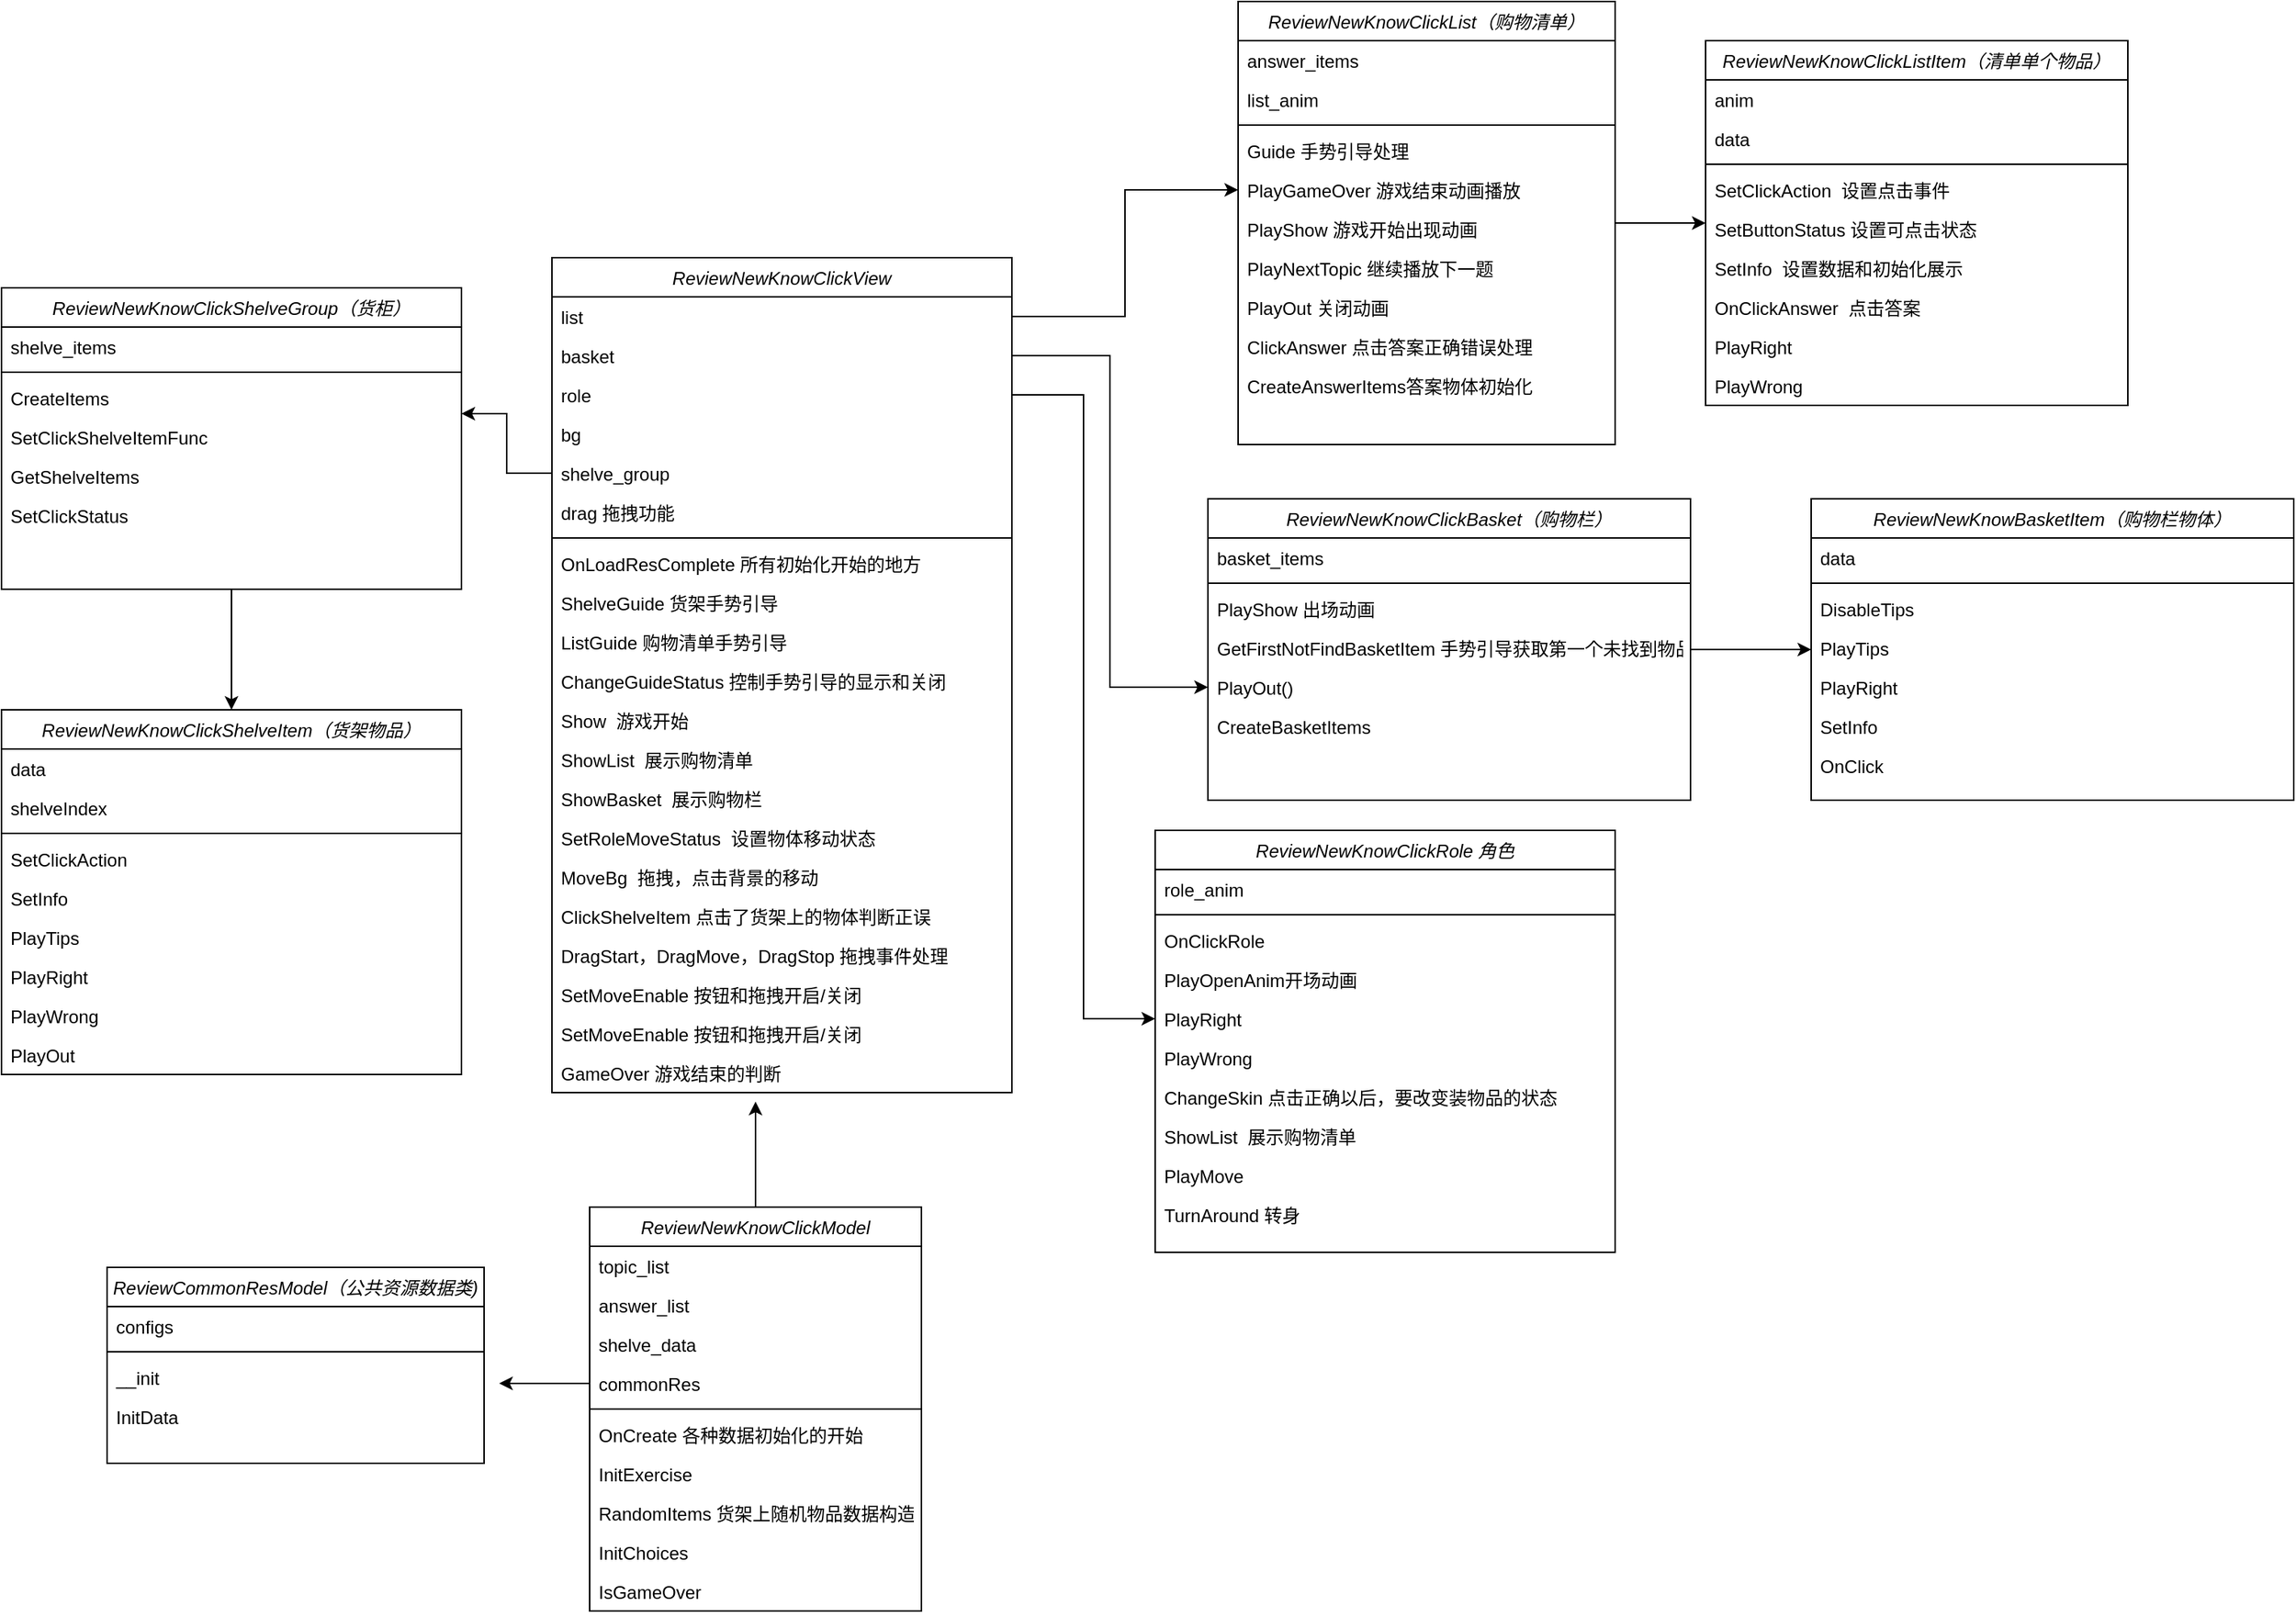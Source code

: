 <mxfile version="18.0.3" type="github">
  <diagram id="C5RBs43oDa-KdzZeNtuy" name="Page-1">
    <mxGraphModel dx="2410" dy="2160" grid="1" gridSize="10" guides="1" tooltips="1" connect="1" arrows="1" fold="1" page="1" pageScale="1" pageWidth="827" pageHeight="1169" math="0" shadow="0">
      <root>
        <mxCell id="WIyWlLk6GJQsqaUBKTNV-0" />
        <mxCell id="WIyWlLk6GJQsqaUBKTNV-1" parent="WIyWlLk6GJQsqaUBKTNV-0" />
        <mxCell id="zkfFHV4jXpPFQw0GAbJ--0" value="ReviewNewKnowClickView" style="swimlane;fontStyle=2;align=center;verticalAlign=top;childLayout=stackLayout;horizontal=1;startSize=26;horizontalStack=0;resizeParent=1;resizeLast=0;collapsible=1;marginBottom=0;rounded=0;shadow=0;strokeWidth=1;" parent="WIyWlLk6GJQsqaUBKTNV-1" vertex="1">
          <mxGeometry x="-5" y="-250" width="305" height="554" as="geometry">
            <mxRectangle x="230" y="140" width="160" height="26" as="alternateBounds" />
          </mxGeometry>
        </mxCell>
        <mxCell id="-tLpFbg5UkZrY0DCYXwx-77" value="list" style="text;align=left;verticalAlign=top;spacingLeft=4;spacingRight=4;overflow=hidden;rotatable=0;points=[[0,0.5],[1,0.5]];portConstraint=eastwest;" vertex="1" parent="zkfFHV4jXpPFQw0GAbJ--0">
          <mxGeometry y="26" width="305" height="26" as="geometry" />
        </mxCell>
        <mxCell id="zkfFHV4jXpPFQw0GAbJ--1" value="basket" style="text;align=left;verticalAlign=top;spacingLeft=4;spacingRight=4;overflow=hidden;rotatable=0;points=[[0,0.5],[1,0.5]];portConstraint=eastwest;" parent="zkfFHV4jXpPFQw0GAbJ--0" vertex="1">
          <mxGeometry y="52" width="305" height="26" as="geometry" />
        </mxCell>
        <mxCell id="-tLpFbg5UkZrY0DCYXwx-59" value="role" style="text;align=left;verticalAlign=top;spacingLeft=4;spacingRight=4;overflow=hidden;rotatable=0;points=[[0,0.5],[1,0.5]];portConstraint=eastwest;rounded=0;shadow=0;html=0;" vertex="1" parent="zkfFHV4jXpPFQw0GAbJ--0">
          <mxGeometry y="78" width="305" height="26" as="geometry" />
        </mxCell>
        <mxCell id="-tLpFbg5UkZrY0DCYXwx-60" value="bg" style="text;align=left;verticalAlign=top;spacingLeft=4;spacingRight=4;overflow=hidden;rotatable=0;points=[[0,0.5],[1,0.5]];portConstraint=eastwest;rounded=0;shadow=0;html=0;" vertex="1" parent="zkfFHV4jXpPFQw0GAbJ--0">
          <mxGeometry y="104" width="305" height="26" as="geometry" />
        </mxCell>
        <mxCell id="-tLpFbg5UkZrY0DCYXwx-61" value="shelve_group" style="text;align=left;verticalAlign=top;spacingLeft=4;spacingRight=4;overflow=hidden;rotatable=0;points=[[0,0.5],[1,0.5]];portConstraint=eastwest;rounded=0;shadow=0;html=0;" vertex="1" parent="zkfFHV4jXpPFQw0GAbJ--0">
          <mxGeometry y="130" width="305" height="26" as="geometry" />
        </mxCell>
        <mxCell id="-tLpFbg5UkZrY0DCYXwx-62" value="drag 拖拽功能" style="text;align=left;verticalAlign=top;spacingLeft=4;spacingRight=4;overflow=hidden;rotatable=0;points=[[0,0.5],[1,0.5]];portConstraint=eastwest;rounded=0;shadow=0;html=0;" vertex="1" parent="zkfFHV4jXpPFQw0GAbJ--0">
          <mxGeometry y="156" width="305" height="26" as="geometry" />
        </mxCell>
        <mxCell id="zkfFHV4jXpPFQw0GAbJ--4" value="" style="line;html=1;strokeWidth=1;align=left;verticalAlign=middle;spacingTop=-1;spacingLeft=3;spacingRight=3;rotatable=0;labelPosition=right;points=[];portConstraint=eastwest;" parent="zkfFHV4jXpPFQw0GAbJ--0" vertex="1">
          <mxGeometry y="182" width="305" height="8" as="geometry" />
        </mxCell>
        <mxCell id="-tLpFbg5UkZrY0DCYXwx-67" value="OnLoadResComplete 所有初始化开始的地方&#xa;" style="text;align=left;verticalAlign=top;spacingLeft=4;spacingRight=4;overflow=hidden;rotatable=0;points=[[0,0.5],[1,0.5]];portConstraint=eastwest;" vertex="1" parent="zkfFHV4jXpPFQw0GAbJ--0">
          <mxGeometry y="190" width="305" height="26" as="geometry" />
        </mxCell>
        <mxCell id="zkfFHV4jXpPFQw0GAbJ--5" value="ShelveGuide 货架手势引导" style="text;align=left;verticalAlign=top;spacingLeft=4;spacingRight=4;overflow=hidden;rotatable=0;points=[[0,0.5],[1,0.5]];portConstraint=eastwest;" parent="zkfFHV4jXpPFQw0GAbJ--0" vertex="1">
          <mxGeometry y="216" width="305" height="26" as="geometry" />
        </mxCell>
        <mxCell id="-tLpFbg5UkZrY0DCYXwx-63" value="ListGuide 购物清单手势引导" style="text;align=left;verticalAlign=top;spacingLeft=4;spacingRight=4;overflow=hidden;rotatable=0;points=[[0,0.5],[1,0.5]];portConstraint=eastwest;" vertex="1" parent="zkfFHV4jXpPFQw0GAbJ--0">
          <mxGeometry y="242" width="305" height="26" as="geometry" />
        </mxCell>
        <mxCell id="-tLpFbg5UkZrY0DCYXwx-64" value="ChangeGuideStatus 控制手势引导的显示和关闭" style="text;align=left;verticalAlign=top;spacingLeft=4;spacingRight=4;overflow=hidden;rotatable=0;points=[[0,0.5],[1,0.5]];portConstraint=eastwest;" vertex="1" parent="zkfFHV4jXpPFQw0GAbJ--0">
          <mxGeometry y="268" width="305" height="26" as="geometry" />
        </mxCell>
        <mxCell id="-tLpFbg5UkZrY0DCYXwx-66" value="Show  游戏开始" style="text;align=left;verticalAlign=top;spacingLeft=4;spacingRight=4;overflow=hidden;rotatable=0;points=[[0,0.5],[1,0.5]];portConstraint=eastwest;" vertex="1" parent="zkfFHV4jXpPFQw0GAbJ--0">
          <mxGeometry y="294" width="305" height="26" as="geometry" />
        </mxCell>
        <mxCell id="-tLpFbg5UkZrY0DCYXwx-68" value="ShowList  展示购物清单" style="text;align=left;verticalAlign=top;spacingLeft=4;spacingRight=4;overflow=hidden;rotatable=0;points=[[0,0.5],[1,0.5]];portConstraint=eastwest;" vertex="1" parent="zkfFHV4jXpPFQw0GAbJ--0">
          <mxGeometry y="320" width="305" height="26" as="geometry" />
        </mxCell>
        <mxCell id="-tLpFbg5UkZrY0DCYXwx-69" value="ShowBasket  展示购物栏" style="text;align=left;verticalAlign=top;spacingLeft=4;spacingRight=4;overflow=hidden;rotatable=0;points=[[0,0.5],[1,0.5]];portConstraint=eastwest;" vertex="1" parent="zkfFHV4jXpPFQw0GAbJ--0">
          <mxGeometry y="346" width="305" height="26" as="geometry" />
        </mxCell>
        <mxCell id="-tLpFbg5UkZrY0DCYXwx-70" value="SetRoleMoveStatus  设置物体移动状态 " style="text;align=left;verticalAlign=top;spacingLeft=4;spacingRight=4;overflow=hidden;rotatable=0;points=[[0,0.5],[1,0.5]];portConstraint=eastwest;" vertex="1" parent="zkfFHV4jXpPFQw0GAbJ--0">
          <mxGeometry y="372" width="305" height="26" as="geometry" />
        </mxCell>
        <mxCell id="-tLpFbg5UkZrY0DCYXwx-71" value="MoveBg  拖拽，点击背景的移动" style="text;align=left;verticalAlign=top;spacingLeft=4;spacingRight=4;overflow=hidden;rotatable=0;points=[[0,0.5],[1,0.5]];portConstraint=eastwest;" vertex="1" parent="zkfFHV4jXpPFQw0GAbJ--0">
          <mxGeometry y="398" width="305" height="26" as="geometry" />
        </mxCell>
        <mxCell id="-tLpFbg5UkZrY0DCYXwx-72" value="ClickShelveItem 点击了货架上的物体判断正误" style="text;align=left;verticalAlign=top;spacingLeft=4;spacingRight=4;overflow=hidden;rotatable=0;points=[[0,0.5],[1,0.5]];portConstraint=eastwest;" vertex="1" parent="zkfFHV4jXpPFQw0GAbJ--0">
          <mxGeometry y="424" width="305" height="26" as="geometry" />
        </mxCell>
        <mxCell id="-tLpFbg5UkZrY0DCYXwx-73" value="DragStart，DragMove，DragStop 拖拽事件处理" style="text;align=left;verticalAlign=top;spacingLeft=4;spacingRight=4;overflow=hidden;rotatable=0;points=[[0,0.5],[1,0.5]];portConstraint=eastwest;" vertex="1" parent="zkfFHV4jXpPFQw0GAbJ--0">
          <mxGeometry y="450" width="305" height="26" as="geometry" />
        </mxCell>
        <mxCell id="-tLpFbg5UkZrY0DCYXwx-74" value="SetMoveEnable 按钮和拖拽开启/关闭&#xa;" style="text;align=left;verticalAlign=top;spacingLeft=4;spacingRight=4;overflow=hidden;rotatable=0;points=[[0,0.5],[1,0.5]];portConstraint=eastwest;" vertex="1" parent="zkfFHV4jXpPFQw0GAbJ--0">
          <mxGeometry y="476" width="305" height="26" as="geometry" />
        </mxCell>
        <mxCell id="-tLpFbg5UkZrY0DCYXwx-75" value="SetMoveEnable 按钮和拖拽开启/关闭&#xa;" style="text;align=left;verticalAlign=top;spacingLeft=4;spacingRight=4;overflow=hidden;rotatable=0;points=[[0,0.5],[1,0.5]];portConstraint=eastwest;" vertex="1" parent="zkfFHV4jXpPFQw0GAbJ--0">
          <mxGeometry y="502" width="305" height="26" as="geometry" />
        </mxCell>
        <mxCell id="-tLpFbg5UkZrY0DCYXwx-76" value="GameOver 游戏结束的判断" style="text;align=left;verticalAlign=top;spacingLeft=4;spacingRight=4;overflow=hidden;rotatable=0;points=[[0,0.5],[1,0.5]];portConstraint=eastwest;" vertex="1" parent="zkfFHV4jXpPFQw0GAbJ--0">
          <mxGeometry y="528" width="305" height="26" as="geometry" />
        </mxCell>
        <mxCell id="-tLpFbg5UkZrY0DCYXwx-188" style="edgeStyle=orthogonalEdgeStyle;rounded=0;orthogonalLoop=1;jettySize=auto;html=1;" edge="1" parent="WIyWlLk6GJQsqaUBKTNV-1" source="-tLpFbg5UkZrY0DCYXwx-0">
          <mxGeometry relative="1" as="geometry">
            <mxPoint x="130" y="310" as="targetPoint" />
          </mxGeometry>
        </mxCell>
        <mxCell id="-tLpFbg5UkZrY0DCYXwx-0" value="ReviewNewKnowClickModel" style="swimlane;fontStyle=2;align=center;verticalAlign=top;childLayout=stackLayout;horizontal=1;startSize=26;horizontalStack=0;resizeParent=1;resizeLast=0;collapsible=1;marginBottom=0;rounded=0;shadow=0;strokeWidth=1;" vertex="1" parent="WIyWlLk6GJQsqaUBKTNV-1">
          <mxGeometry x="20" y="380" width="220" height="268" as="geometry">
            <mxRectangle x="230" y="140" width="160" height="26" as="alternateBounds" />
          </mxGeometry>
        </mxCell>
        <mxCell id="-tLpFbg5UkZrY0DCYXwx-1" value="topic_list" style="text;align=left;verticalAlign=top;spacingLeft=4;spacingRight=4;overflow=hidden;rotatable=0;points=[[0,0.5],[1,0.5]];portConstraint=eastwest;" vertex="1" parent="-tLpFbg5UkZrY0DCYXwx-0">
          <mxGeometry y="26" width="220" height="26" as="geometry" />
        </mxCell>
        <mxCell id="-tLpFbg5UkZrY0DCYXwx-2" value="answer_list" style="text;align=left;verticalAlign=top;spacingLeft=4;spacingRight=4;overflow=hidden;rotatable=0;points=[[0,0.5],[1,0.5]];portConstraint=eastwest;rounded=0;shadow=0;html=0;" vertex="1" parent="-tLpFbg5UkZrY0DCYXwx-0">
          <mxGeometry y="52" width="220" height="26" as="geometry" />
        </mxCell>
        <mxCell id="-tLpFbg5UkZrY0DCYXwx-26" value="shelve_data" style="text;align=left;verticalAlign=top;spacingLeft=4;spacingRight=4;overflow=hidden;rotatable=0;points=[[0,0.5],[1,0.5]];portConstraint=eastwest;rounded=0;shadow=0;html=0;" vertex="1" parent="-tLpFbg5UkZrY0DCYXwx-0">
          <mxGeometry y="78" width="220" height="26" as="geometry" />
        </mxCell>
        <mxCell id="-tLpFbg5UkZrY0DCYXwx-3" value="commonRes" style="text;align=left;verticalAlign=top;spacingLeft=4;spacingRight=4;overflow=hidden;rotatable=0;points=[[0,0.5],[1,0.5]];portConstraint=eastwest;rounded=0;shadow=0;html=0;" vertex="1" parent="-tLpFbg5UkZrY0DCYXwx-0">
          <mxGeometry y="104" width="220" height="26" as="geometry" />
        </mxCell>
        <mxCell id="-tLpFbg5UkZrY0DCYXwx-4" value="" style="line;html=1;strokeWidth=1;align=left;verticalAlign=middle;spacingTop=-1;spacingLeft=3;spacingRight=3;rotatable=0;labelPosition=right;points=[];portConstraint=eastwest;" vertex="1" parent="-tLpFbg5UkZrY0DCYXwx-0">
          <mxGeometry y="130" width="220" height="8" as="geometry" />
        </mxCell>
        <mxCell id="-tLpFbg5UkZrY0DCYXwx-20" value="OnCreate 各种数据初始化的开始" style="text;align=left;verticalAlign=top;spacingLeft=4;spacingRight=4;overflow=hidden;rotatable=0;points=[[0,0.5],[1,0.5]];portConstraint=eastwest;" vertex="1" parent="-tLpFbg5UkZrY0DCYXwx-0">
          <mxGeometry y="138" width="220" height="26" as="geometry" />
        </mxCell>
        <mxCell id="-tLpFbg5UkZrY0DCYXwx-5" value="InitExercise" style="text;align=left;verticalAlign=top;spacingLeft=4;spacingRight=4;overflow=hidden;rotatable=0;points=[[0,0.5],[1,0.5]];portConstraint=eastwest;" vertex="1" parent="-tLpFbg5UkZrY0DCYXwx-0">
          <mxGeometry y="164" width="220" height="26" as="geometry" />
        </mxCell>
        <mxCell id="-tLpFbg5UkZrY0DCYXwx-24" value="RandomItems 货架上随机物品数据构造" style="text;align=left;verticalAlign=top;spacingLeft=4;spacingRight=4;overflow=hidden;rotatable=0;points=[[0,0.5],[1,0.5]];portConstraint=eastwest;" vertex="1" parent="-tLpFbg5UkZrY0DCYXwx-0">
          <mxGeometry y="190" width="220" height="26" as="geometry" />
        </mxCell>
        <mxCell id="-tLpFbg5UkZrY0DCYXwx-25" value="InitChoices" style="text;align=left;verticalAlign=top;spacingLeft=4;spacingRight=4;overflow=hidden;rotatable=0;points=[[0,0.5],[1,0.5]];portConstraint=eastwest;" vertex="1" parent="-tLpFbg5UkZrY0DCYXwx-0">
          <mxGeometry y="216" width="220" height="26" as="geometry" />
        </mxCell>
        <mxCell id="-tLpFbg5UkZrY0DCYXwx-15" value="IsGameOver" style="text;align=left;verticalAlign=top;spacingLeft=4;spacingRight=4;overflow=hidden;rotatable=0;points=[[0,0.5],[1,0.5]];portConstraint=eastwest;" vertex="1" parent="-tLpFbg5UkZrY0DCYXwx-0">
          <mxGeometry y="242" width="220" height="26" as="geometry" />
        </mxCell>
        <mxCell id="-tLpFbg5UkZrY0DCYXwx-8" value="ReviewCommonResModel（公共资源数据类)" style="swimlane;fontStyle=2;align=center;verticalAlign=top;childLayout=stackLayout;horizontal=1;startSize=26;horizontalStack=0;resizeParent=1;resizeLast=0;collapsible=1;marginBottom=0;rounded=0;shadow=0;strokeWidth=1;" vertex="1" parent="WIyWlLk6GJQsqaUBKTNV-1">
          <mxGeometry x="-300" y="420" width="250" height="130" as="geometry">
            <mxRectangle x="230" y="140" width="160" height="26" as="alternateBounds" />
          </mxGeometry>
        </mxCell>
        <mxCell id="-tLpFbg5UkZrY0DCYXwx-9" value="configs" style="text;align=left;verticalAlign=top;spacingLeft=4;spacingRight=4;overflow=hidden;rotatable=0;points=[[0,0.5],[1,0.5]];portConstraint=eastwest;" vertex="1" parent="-tLpFbg5UkZrY0DCYXwx-8">
          <mxGeometry y="26" width="250" height="26" as="geometry" />
        </mxCell>
        <mxCell id="-tLpFbg5UkZrY0DCYXwx-12" value="" style="line;html=1;strokeWidth=1;align=left;verticalAlign=middle;spacingTop=-1;spacingLeft=3;spacingRight=3;rotatable=0;labelPosition=right;points=[];portConstraint=eastwest;" vertex="1" parent="-tLpFbg5UkZrY0DCYXwx-8">
          <mxGeometry y="52" width="250" height="8" as="geometry" />
        </mxCell>
        <mxCell id="-tLpFbg5UkZrY0DCYXwx-13" value="__init" style="text;align=left;verticalAlign=top;spacingLeft=4;spacingRight=4;overflow=hidden;rotatable=0;points=[[0,0.5],[1,0.5]];portConstraint=eastwest;" vertex="1" parent="-tLpFbg5UkZrY0DCYXwx-8">
          <mxGeometry y="60" width="250" height="26" as="geometry" />
        </mxCell>
        <mxCell id="-tLpFbg5UkZrY0DCYXwx-22" value="InitData" style="text;align=left;verticalAlign=top;spacingLeft=4;spacingRight=4;overflow=hidden;rotatable=0;points=[[0,0.5],[1,0.5]];portConstraint=eastwest;" vertex="1" parent="-tLpFbg5UkZrY0DCYXwx-8">
          <mxGeometry y="86" width="250" height="26" as="geometry" />
        </mxCell>
        <mxCell id="-tLpFbg5UkZrY0DCYXwx-54" value="" style="edgeStyle=orthogonalEdgeStyle;rounded=0;orthogonalLoop=1;jettySize=auto;html=1;" edge="1" parent="WIyWlLk6GJQsqaUBKTNV-1" source="-tLpFbg5UkZrY0DCYXwx-29" target="-tLpFbg5UkZrY0DCYXwx-42">
          <mxGeometry relative="1" as="geometry" />
        </mxCell>
        <mxCell id="-tLpFbg5UkZrY0DCYXwx-29" value="ReviewNewKnowClickList（购物清单）" style="swimlane;fontStyle=2;align=center;verticalAlign=top;childLayout=stackLayout;horizontal=1;startSize=26;horizontalStack=0;resizeParent=1;resizeLast=0;collapsible=1;marginBottom=0;rounded=0;shadow=0;strokeWidth=1;" vertex="1" parent="WIyWlLk6GJQsqaUBKTNV-1">
          <mxGeometry x="450" y="-420" width="250" height="294" as="geometry">
            <mxRectangle x="230" y="140" width="160" height="26" as="alternateBounds" />
          </mxGeometry>
        </mxCell>
        <mxCell id="-tLpFbg5UkZrY0DCYXwx-30" value="answer_items" style="text;align=left;verticalAlign=top;spacingLeft=4;spacingRight=4;overflow=hidden;rotatable=0;points=[[0,0.5],[1,0.5]];portConstraint=eastwest;" vertex="1" parent="-tLpFbg5UkZrY0DCYXwx-29">
          <mxGeometry y="26" width="250" height="26" as="geometry" />
        </mxCell>
        <mxCell id="-tLpFbg5UkZrY0DCYXwx-32" value="list_anim" style="text;align=left;verticalAlign=top;spacingLeft=4;spacingRight=4;overflow=hidden;rotatable=0;points=[[0,0.5],[1,0.5]];portConstraint=eastwest;rounded=0;shadow=0;html=0;" vertex="1" parent="-tLpFbg5UkZrY0DCYXwx-29">
          <mxGeometry y="52" width="250" height="26" as="geometry" />
        </mxCell>
        <mxCell id="-tLpFbg5UkZrY0DCYXwx-33" value="" style="line;html=1;strokeWidth=1;align=left;verticalAlign=middle;spacingTop=-1;spacingLeft=3;spacingRight=3;rotatable=0;labelPosition=right;points=[];portConstraint=eastwest;" vertex="1" parent="-tLpFbg5UkZrY0DCYXwx-29">
          <mxGeometry y="78" width="250" height="8" as="geometry" />
        </mxCell>
        <mxCell id="-tLpFbg5UkZrY0DCYXwx-34" value="Guide 手势引导处理" style="text;align=left;verticalAlign=top;spacingLeft=4;spacingRight=4;overflow=hidden;rotatable=0;points=[[0,0.5],[1,0.5]];portConstraint=eastwest;" vertex="1" parent="-tLpFbg5UkZrY0DCYXwx-29">
          <mxGeometry y="86" width="250" height="26" as="geometry" />
        </mxCell>
        <mxCell id="-tLpFbg5UkZrY0DCYXwx-36" value="PlayGameOver 游戏结束动画播放" style="text;align=left;verticalAlign=top;spacingLeft=4;spacingRight=4;overflow=hidden;rotatable=0;points=[[0,0.5],[1,0.5]];portConstraint=eastwest;" vertex="1" parent="-tLpFbg5UkZrY0DCYXwx-29">
          <mxGeometry y="112" width="250" height="26" as="geometry" />
        </mxCell>
        <mxCell id="-tLpFbg5UkZrY0DCYXwx-37" value="PlayShow 游戏开始出现动画" style="text;align=left;verticalAlign=top;spacingLeft=4;spacingRight=4;overflow=hidden;rotatable=0;points=[[0,0.5],[1,0.5]];portConstraint=eastwest;" vertex="1" parent="-tLpFbg5UkZrY0DCYXwx-29">
          <mxGeometry y="138" width="250" height="26" as="geometry" />
        </mxCell>
        <mxCell id="-tLpFbg5UkZrY0DCYXwx-39" value="PlayNextTopic 继续播放下一题" style="text;align=left;verticalAlign=top;spacingLeft=4;spacingRight=4;overflow=hidden;rotatable=0;points=[[0,0.5],[1,0.5]];portConstraint=eastwest;" vertex="1" parent="-tLpFbg5UkZrY0DCYXwx-29">
          <mxGeometry y="164" width="250" height="26" as="geometry" />
        </mxCell>
        <mxCell id="-tLpFbg5UkZrY0DCYXwx-38" value="PlayOut 关闭动画" style="text;align=left;verticalAlign=top;spacingLeft=4;spacingRight=4;overflow=hidden;rotatable=0;points=[[0,0.5],[1,0.5]];portConstraint=eastwest;" vertex="1" parent="-tLpFbg5UkZrY0DCYXwx-29">
          <mxGeometry y="190" width="250" height="26" as="geometry" />
        </mxCell>
        <mxCell id="-tLpFbg5UkZrY0DCYXwx-40" value="ClickAnswer 点击答案正确错误处理" style="text;align=left;verticalAlign=top;spacingLeft=4;spacingRight=4;overflow=hidden;rotatable=0;points=[[0,0.5],[1,0.5]];portConstraint=eastwest;" vertex="1" parent="-tLpFbg5UkZrY0DCYXwx-29">
          <mxGeometry y="216" width="250" height="26" as="geometry" />
        </mxCell>
        <mxCell id="-tLpFbg5UkZrY0DCYXwx-41" value="CreateAnswerItems答案物体初始化" style="text;align=left;verticalAlign=top;spacingLeft=4;spacingRight=4;overflow=hidden;rotatable=0;points=[[0,0.5],[1,0.5]];portConstraint=eastwest;" vertex="1" parent="-tLpFbg5UkZrY0DCYXwx-29">
          <mxGeometry y="242" width="250" height="26" as="geometry" />
        </mxCell>
        <mxCell id="-tLpFbg5UkZrY0DCYXwx-42" value="ReviewNewKnowClickListItem（清单单个物品）" style="swimlane;fontStyle=2;align=center;verticalAlign=top;childLayout=stackLayout;horizontal=1;startSize=26;horizontalStack=0;resizeParent=1;resizeLast=0;collapsible=1;marginBottom=0;rounded=0;shadow=0;strokeWidth=1;" vertex="1" parent="WIyWlLk6GJQsqaUBKTNV-1">
          <mxGeometry x="760" y="-394" width="280" height="242" as="geometry">
            <mxRectangle x="230" y="140" width="160" height="26" as="alternateBounds" />
          </mxGeometry>
        </mxCell>
        <mxCell id="-tLpFbg5UkZrY0DCYXwx-45" value="anim" style="text;align=left;verticalAlign=top;spacingLeft=4;spacingRight=4;overflow=hidden;rotatable=0;points=[[0,0.5],[1,0.5]];portConstraint=eastwest;rounded=0;shadow=0;html=0;" vertex="1" parent="-tLpFbg5UkZrY0DCYXwx-42">
          <mxGeometry y="26" width="280" height="26" as="geometry" />
        </mxCell>
        <mxCell id="-tLpFbg5UkZrY0DCYXwx-55" value="data" style="text;align=left;verticalAlign=top;spacingLeft=4;spacingRight=4;overflow=hidden;rotatable=0;points=[[0,0.5],[1,0.5]];portConstraint=eastwest;rounded=0;shadow=0;html=0;" vertex="1" parent="-tLpFbg5UkZrY0DCYXwx-42">
          <mxGeometry y="52" width="280" height="26" as="geometry" />
        </mxCell>
        <mxCell id="-tLpFbg5UkZrY0DCYXwx-46" value="" style="line;html=1;strokeWidth=1;align=left;verticalAlign=middle;spacingTop=-1;spacingLeft=3;spacingRight=3;rotatable=0;labelPosition=right;points=[];portConstraint=eastwest;" vertex="1" parent="-tLpFbg5UkZrY0DCYXwx-42">
          <mxGeometry y="78" width="280" height="8" as="geometry" />
        </mxCell>
        <mxCell id="-tLpFbg5UkZrY0DCYXwx-47" value="SetClickAction  设置点击事件" style="text;align=left;verticalAlign=top;spacingLeft=4;spacingRight=4;overflow=hidden;rotatable=0;points=[[0,0.5],[1,0.5]];portConstraint=eastwest;" vertex="1" parent="-tLpFbg5UkZrY0DCYXwx-42">
          <mxGeometry y="86" width="280" height="26" as="geometry" />
        </mxCell>
        <mxCell id="-tLpFbg5UkZrY0DCYXwx-48" value="SetButtonStatus 设置可点击状态" style="text;align=left;verticalAlign=top;spacingLeft=4;spacingRight=4;overflow=hidden;rotatable=0;points=[[0,0.5],[1,0.5]];portConstraint=eastwest;" vertex="1" parent="-tLpFbg5UkZrY0DCYXwx-42">
          <mxGeometry y="112" width="280" height="26" as="geometry" />
        </mxCell>
        <mxCell id="-tLpFbg5UkZrY0DCYXwx-49" value="SetInfo  设置数据和初始化展示" style="text;align=left;verticalAlign=top;spacingLeft=4;spacingRight=4;overflow=hidden;rotatable=0;points=[[0,0.5],[1,0.5]];portConstraint=eastwest;" vertex="1" parent="-tLpFbg5UkZrY0DCYXwx-42">
          <mxGeometry y="138" width="280" height="26" as="geometry" />
        </mxCell>
        <mxCell id="-tLpFbg5UkZrY0DCYXwx-50" value="OnClickAnswer  点击答案" style="text;align=left;verticalAlign=top;spacingLeft=4;spacingRight=4;overflow=hidden;rotatable=0;points=[[0,0.5],[1,0.5]];portConstraint=eastwest;" vertex="1" parent="-tLpFbg5UkZrY0DCYXwx-42">
          <mxGeometry y="164" width="280" height="26" as="geometry" />
        </mxCell>
        <mxCell id="-tLpFbg5UkZrY0DCYXwx-56" value="PlayRight  " style="text;align=left;verticalAlign=top;spacingLeft=4;spacingRight=4;overflow=hidden;rotatable=0;points=[[0,0.5],[1,0.5]];portConstraint=eastwest;" vertex="1" parent="-tLpFbg5UkZrY0DCYXwx-42">
          <mxGeometry y="190" width="280" height="26" as="geometry" />
        </mxCell>
        <mxCell id="-tLpFbg5UkZrY0DCYXwx-57" value="PlayWrong  " style="text;align=left;verticalAlign=top;spacingLeft=4;spacingRight=4;overflow=hidden;rotatable=0;points=[[0,0.5],[1,0.5]];portConstraint=eastwest;" vertex="1" parent="-tLpFbg5UkZrY0DCYXwx-42">
          <mxGeometry y="216" width="280" height="26" as="geometry" />
        </mxCell>
        <mxCell id="-tLpFbg5UkZrY0DCYXwx-81" style="edgeStyle=orthogonalEdgeStyle;rounded=0;orthogonalLoop=1;jettySize=auto;html=1;entryX=0;entryY=0.5;entryDx=0;entryDy=0;" edge="1" parent="WIyWlLk6GJQsqaUBKTNV-1" source="-tLpFbg5UkZrY0DCYXwx-77" target="-tLpFbg5UkZrY0DCYXwx-36">
          <mxGeometry relative="1" as="geometry" />
        </mxCell>
        <mxCell id="-tLpFbg5UkZrY0DCYXwx-120" value="" style="edgeStyle=orthogonalEdgeStyle;rounded=0;orthogonalLoop=1;jettySize=auto;html=1;" edge="1" parent="WIyWlLk6GJQsqaUBKTNV-1" source="-tLpFbg5UkZrY0DCYXwx-84" target="-tLpFbg5UkZrY0DCYXwx-113">
          <mxGeometry relative="1" as="geometry" />
        </mxCell>
        <mxCell id="-tLpFbg5UkZrY0DCYXwx-84" value="ReviewNewKnowClickBasket（购物栏）" style="swimlane;fontStyle=2;align=center;verticalAlign=top;childLayout=stackLayout;horizontal=1;startSize=26;horizontalStack=0;resizeParent=1;resizeLast=0;collapsible=1;marginBottom=0;rounded=0;shadow=0;strokeWidth=1;" vertex="1" parent="WIyWlLk6GJQsqaUBKTNV-1">
          <mxGeometry x="430" y="-90" width="320" height="200" as="geometry">
            <mxRectangle x="230" y="140" width="160" height="26" as="alternateBounds" />
          </mxGeometry>
        </mxCell>
        <mxCell id="-tLpFbg5UkZrY0DCYXwx-86" value="basket_items" style="text;align=left;verticalAlign=top;spacingLeft=4;spacingRight=4;overflow=hidden;rotatable=0;points=[[0,0.5],[1,0.5]];portConstraint=eastwest;" vertex="1" parent="-tLpFbg5UkZrY0DCYXwx-84">
          <mxGeometry y="26" width="320" height="26" as="geometry" />
        </mxCell>
        <mxCell id="-tLpFbg5UkZrY0DCYXwx-91" value="" style="line;html=1;strokeWidth=1;align=left;verticalAlign=middle;spacingTop=-1;spacingLeft=3;spacingRight=3;rotatable=0;labelPosition=right;points=[];portConstraint=eastwest;" vertex="1" parent="-tLpFbg5UkZrY0DCYXwx-84">
          <mxGeometry y="52" width="320" height="8" as="geometry" />
        </mxCell>
        <mxCell id="-tLpFbg5UkZrY0DCYXwx-92" value="PlayShow 出场动画" style="text;align=left;verticalAlign=top;spacingLeft=4;spacingRight=4;overflow=hidden;rotatable=0;points=[[0,0.5],[1,0.5]];portConstraint=eastwest;" vertex="1" parent="-tLpFbg5UkZrY0DCYXwx-84">
          <mxGeometry y="60" width="320" height="26" as="geometry" />
        </mxCell>
        <mxCell id="-tLpFbg5UkZrY0DCYXwx-93" value="GetFirstNotFindBasketItem 手势引导获取第一个未找到物品" style="text;align=left;verticalAlign=top;spacingLeft=4;spacingRight=4;overflow=hidden;rotatable=0;points=[[0,0.5],[1,0.5]];portConstraint=eastwest;" vertex="1" parent="-tLpFbg5UkZrY0DCYXwx-84">
          <mxGeometry y="86" width="320" height="26" as="geometry" />
        </mxCell>
        <mxCell id="-tLpFbg5UkZrY0DCYXwx-94" value="PlayOut()" style="text;align=left;verticalAlign=top;spacingLeft=4;spacingRight=4;overflow=hidden;rotatable=0;points=[[0,0.5],[1,0.5]];portConstraint=eastwest;" vertex="1" parent="-tLpFbg5UkZrY0DCYXwx-84">
          <mxGeometry y="112" width="320" height="26" as="geometry" />
        </mxCell>
        <mxCell id="-tLpFbg5UkZrY0DCYXwx-95" value="CreateBasketItems" style="text;align=left;verticalAlign=top;spacingLeft=4;spacingRight=4;overflow=hidden;rotatable=0;points=[[0,0.5],[1,0.5]];portConstraint=eastwest;" vertex="1" parent="-tLpFbg5UkZrY0DCYXwx-84">
          <mxGeometry y="138" width="320" height="26" as="geometry" />
        </mxCell>
        <mxCell id="-tLpFbg5UkZrY0DCYXwx-113" value="ReviewNewKnowBasketItem（购物栏物体）" style="swimlane;fontStyle=2;align=center;verticalAlign=top;childLayout=stackLayout;horizontal=1;startSize=26;horizontalStack=0;resizeParent=1;resizeLast=0;collapsible=1;marginBottom=0;rounded=0;shadow=0;strokeWidth=1;" vertex="1" parent="WIyWlLk6GJQsqaUBKTNV-1">
          <mxGeometry x="830" y="-90" width="320" height="200" as="geometry">
            <mxRectangle x="230" y="140" width="160" height="26" as="alternateBounds" />
          </mxGeometry>
        </mxCell>
        <mxCell id="-tLpFbg5UkZrY0DCYXwx-114" value="data" style="text;align=left;verticalAlign=top;spacingLeft=4;spacingRight=4;overflow=hidden;rotatable=0;points=[[0,0.5],[1,0.5]];portConstraint=eastwest;" vertex="1" parent="-tLpFbg5UkZrY0DCYXwx-113">
          <mxGeometry y="26" width="320" height="26" as="geometry" />
        </mxCell>
        <mxCell id="-tLpFbg5UkZrY0DCYXwx-115" value="" style="line;html=1;strokeWidth=1;align=left;verticalAlign=middle;spacingTop=-1;spacingLeft=3;spacingRight=3;rotatable=0;labelPosition=right;points=[];portConstraint=eastwest;" vertex="1" parent="-tLpFbg5UkZrY0DCYXwx-113">
          <mxGeometry y="52" width="320" height="8" as="geometry" />
        </mxCell>
        <mxCell id="-tLpFbg5UkZrY0DCYXwx-116" value="DisableTips" style="text;align=left;verticalAlign=top;spacingLeft=4;spacingRight=4;overflow=hidden;rotatable=0;points=[[0,0.5],[1,0.5]];portConstraint=eastwest;" vertex="1" parent="-tLpFbg5UkZrY0DCYXwx-113">
          <mxGeometry y="60" width="320" height="26" as="geometry" />
        </mxCell>
        <mxCell id="-tLpFbg5UkZrY0DCYXwx-117" value="PlayTips" style="text;align=left;verticalAlign=top;spacingLeft=4;spacingRight=4;overflow=hidden;rotatable=0;points=[[0,0.5],[1,0.5]];portConstraint=eastwest;" vertex="1" parent="-tLpFbg5UkZrY0DCYXwx-113">
          <mxGeometry y="86" width="320" height="26" as="geometry" />
        </mxCell>
        <mxCell id="-tLpFbg5UkZrY0DCYXwx-118" value="PlayRight" style="text;align=left;verticalAlign=top;spacingLeft=4;spacingRight=4;overflow=hidden;rotatable=0;points=[[0,0.5],[1,0.5]];portConstraint=eastwest;" vertex="1" parent="-tLpFbg5UkZrY0DCYXwx-113">
          <mxGeometry y="112" width="320" height="26" as="geometry" />
        </mxCell>
        <mxCell id="-tLpFbg5UkZrY0DCYXwx-119" value="SetInfo" style="text;align=left;verticalAlign=top;spacingLeft=4;spacingRight=4;overflow=hidden;rotatable=0;points=[[0,0.5],[1,0.5]];portConstraint=eastwest;" vertex="1" parent="-tLpFbg5UkZrY0DCYXwx-113">
          <mxGeometry y="138" width="320" height="26" as="geometry" />
        </mxCell>
        <mxCell id="-tLpFbg5UkZrY0DCYXwx-121" value="OnClick" style="text;align=left;verticalAlign=top;spacingLeft=4;spacingRight=4;overflow=hidden;rotatable=0;points=[[0,0.5],[1,0.5]];portConstraint=eastwest;" vertex="1" parent="-tLpFbg5UkZrY0DCYXwx-113">
          <mxGeometry y="164" width="320" height="26" as="geometry" />
        </mxCell>
        <mxCell id="-tLpFbg5UkZrY0DCYXwx-122" style="edgeStyle=orthogonalEdgeStyle;rounded=0;orthogonalLoop=1;jettySize=auto;html=1;entryX=0;entryY=0.5;entryDx=0;entryDy=0;" edge="1" parent="WIyWlLk6GJQsqaUBKTNV-1" source="zkfFHV4jXpPFQw0GAbJ--1" target="-tLpFbg5UkZrY0DCYXwx-94">
          <mxGeometry relative="1" as="geometry" />
        </mxCell>
        <mxCell id="-tLpFbg5UkZrY0DCYXwx-123" value="ReviewNewKnowClickRole 角色" style="swimlane;fontStyle=2;align=center;verticalAlign=top;childLayout=stackLayout;horizontal=1;startSize=26;horizontalStack=0;resizeParent=1;resizeLast=0;collapsible=1;marginBottom=0;rounded=0;shadow=0;strokeWidth=1;" vertex="1" parent="WIyWlLk6GJQsqaUBKTNV-1">
          <mxGeometry x="395" y="130" width="305" height="280" as="geometry">
            <mxRectangle x="230" y="140" width="160" height="26" as="alternateBounds" />
          </mxGeometry>
        </mxCell>
        <mxCell id="-tLpFbg5UkZrY0DCYXwx-124" value="role_anim" style="text;align=left;verticalAlign=top;spacingLeft=4;spacingRight=4;overflow=hidden;rotatable=0;points=[[0,0.5],[1,0.5]];portConstraint=eastwest;" vertex="1" parent="-tLpFbg5UkZrY0DCYXwx-123">
          <mxGeometry y="26" width="305" height="26" as="geometry" />
        </mxCell>
        <mxCell id="-tLpFbg5UkZrY0DCYXwx-130" value="" style="line;html=1;strokeWidth=1;align=left;verticalAlign=middle;spacingTop=-1;spacingLeft=3;spacingRight=3;rotatable=0;labelPosition=right;points=[];portConstraint=eastwest;" vertex="1" parent="-tLpFbg5UkZrY0DCYXwx-123">
          <mxGeometry y="52" width="305" height="8" as="geometry" />
        </mxCell>
        <mxCell id="-tLpFbg5UkZrY0DCYXwx-131" value="OnClickRole" style="text;align=left;verticalAlign=top;spacingLeft=4;spacingRight=4;overflow=hidden;rotatable=0;points=[[0,0.5],[1,0.5]];portConstraint=eastwest;" vertex="1" parent="-tLpFbg5UkZrY0DCYXwx-123">
          <mxGeometry y="60" width="305" height="26" as="geometry" />
        </mxCell>
        <mxCell id="-tLpFbg5UkZrY0DCYXwx-132" value="PlayOpenAnim开场动画" style="text;align=left;verticalAlign=top;spacingLeft=4;spacingRight=4;overflow=hidden;rotatable=0;points=[[0,0.5],[1,0.5]];portConstraint=eastwest;" vertex="1" parent="-tLpFbg5UkZrY0DCYXwx-123">
          <mxGeometry y="86" width="305" height="26" as="geometry" />
        </mxCell>
        <mxCell id="-tLpFbg5UkZrY0DCYXwx-133" value="PlayRight" style="text;align=left;verticalAlign=top;spacingLeft=4;spacingRight=4;overflow=hidden;rotatable=0;points=[[0,0.5],[1,0.5]];portConstraint=eastwest;" vertex="1" parent="-tLpFbg5UkZrY0DCYXwx-123">
          <mxGeometry y="112" width="305" height="26" as="geometry" />
        </mxCell>
        <mxCell id="-tLpFbg5UkZrY0DCYXwx-134" value="PlayWrong" style="text;align=left;verticalAlign=top;spacingLeft=4;spacingRight=4;overflow=hidden;rotatable=0;points=[[0,0.5],[1,0.5]];portConstraint=eastwest;" vertex="1" parent="-tLpFbg5UkZrY0DCYXwx-123">
          <mxGeometry y="138" width="305" height="26" as="geometry" />
        </mxCell>
        <mxCell id="-tLpFbg5UkZrY0DCYXwx-135" value="ChangeSkin 点击正确以后，要改变装物品的状态" style="text;align=left;verticalAlign=top;spacingLeft=4;spacingRight=4;overflow=hidden;rotatable=0;points=[[0,0.5],[1,0.5]];portConstraint=eastwest;" vertex="1" parent="-tLpFbg5UkZrY0DCYXwx-123">
          <mxGeometry y="164" width="305" height="26" as="geometry" />
        </mxCell>
        <mxCell id="-tLpFbg5UkZrY0DCYXwx-136" value="ShowList  展示购物清单" style="text;align=left;verticalAlign=top;spacingLeft=4;spacingRight=4;overflow=hidden;rotatable=0;points=[[0,0.5],[1,0.5]];portConstraint=eastwest;" vertex="1" parent="-tLpFbg5UkZrY0DCYXwx-123">
          <mxGeometry y="190" width="305" height="26" as="geometry" />
        </mxCell>
        <mxCell id="-tLpFbg5UkZrY0DCYXwx-137" value="PlayMove" style="text;align=left;verticalAlign=top;spacingLeft=4;spacingRight=4;overflow=hidden;rotatable=0;points=[[0,0.5],[1,0.5]];portConstraint=eastwest;" vertex="1" parent="-tLpFbg5UkZrY0DCYXwx-123">
          <mxGeometry y="216" width="305" height="26" as="geometry" />
        </mxCell>
        <mxCell id="-tLpFbg5UkZrY0DCYXwx-138" value="TurnAround 转身" style="text;align=left;verticalAlign=top;spacingLeft=4;spacingRight=4;overflow=hidden;rotatable=0;points=[[0,0.5],[1,0.5]];portConstraint=eastwest;" vertex="1" parent="-tLpFbg5UkZrY0DCYXwx-123">
          <mxGeometry y="242" width="305" height="26" as="geometry" />
        </mxCell>
        <mxCell id="-tLpFbg5UkZrY0DCYXwx-148" style="edgeStyle=orthogonalEdgeStyle;rounded=0;orthogonalLoop=1;jettySize=auto;html=1;entryX=0;entryY=0.5;entryDx=0;entryDy=0;" edge="1" parent="WIyWlLk6GJQsqaUBKTNV-1" source="-tLpFbg5UkZrY0DCYXwx-59" target="-tLpFbg5UkZrY0DCYXwx-133">
          <mxGeometry relative="1" as="geometry" />
        </mxCell>
        <mxCell id="-tLpFbg5UkZrY0DCYXwx-183" value="" style="edgeStyle=orthogonalEdgeStyle;rounded=0;orthogonalLoop=1;jettySize=auto;html=1;" edge="1" parent="WIyWlLk6GJQsqaUBKTNV-1" source="-tLpFbg5UkZrY0DCYXwx-150" target="-tLpFbg5UkZrY0DCYXwx-176">
          <mxGeometry relative="1" as="geometry" />
        </mxCell>
        <mxCell id="-tLpFbg5UkZrY0DCYXwx-150" value="ReviewNewKnowClickShelveGroup（货柜）" style="swimlane;fontStyle=2;align=center;verticalAlign=top;childLayout=stackLayout;horizontal=1;startSize=26;horizontalStack=0;resizeParent=1;resizeLast=0;collapsible=1;marginBottom=0;rounded=0;shadow=0;strokeWidth=1;" vertex="1" parent="WIyWlLk6GJQsqaUBKTNV-1">
          <mxGeometry x="-370" y="-230" width="305" height="200" as="geometry">
            <mxRectangle x="230" y="140" width="160" height="26" as="alternateBounds" />
          </mxGeometry>
        </mxCell>
        <mxCell id="-tLpFbg5UkZrY0DCYXwx-151" value="shelve_items" style="text;align=left;verticalAlign=top;spacingLeft=4;spacingRight=4;overflow=hidden;rotatable=0;points=[[0,0.5],[1,0.5]];portConstraint=eastwest;" vertex="1" parent="-tLpFbg5UkZrY0DCYXwx-150">
          <mxGeometry y="26" width="305" height="26" as="geometry" />
        </mxCell>
        <mxCell id="-tLpFbg5UkZrY0DCYXwx-157" value="" style="line;html=1;strokeWidth=1;align=left;verticalAlign=middle;spacingTop=-1;spacingLeft=3;spacingRight=3;rotatable=0;labelPosition=right;points=[];portConstraint=eastwest;" vertex="1" parent="-tLpFbg5UkZrY0DCYXwx-150">
          <mxGeometry y="52" width="305" height="8" as="geometry" />
        </mxCell>
        <mxCell id="-tLpFbg5UkZrY0DCYXwx-158" value="CreateItems" style="text;align=left;verticalAlign=top;spacingLeft=4;spacingRight=4;overflow=hidden;rotatable=0;points=[[0,0.5],[1,0.5]];portConstraint=eastwest;" vertex="1" parent="-tLpFbg5UkZrY0DCYXwx-150">
          <mxGeometry y="60" width="305" height="26" as="geometry" />
        </mxCell>
        <mxCell id="-tLpFbg5UkZrY0DCYXwx-159" value="SetClickShelveItemFunc" style="text;align=left;verticalAlign=top;spacingLeft=4;spacingRight=4;overflow=hidden;rotatable=0;points=[[0,0.5],[1,0.5]];portConstraint=eastwest;" vertex="1" parent="-tLpFbg5UkZrY0DCYXwx-150">
          <mxGeometry y="86" width="305" height="26" as="geometry" />
        </mxCell>
        <mxCell id="-tLpFbg5UkZrY0DCYXwx-160" value="GetShelveItems" style="text;align=left;verticalAlign=top;spacingLeft=4;spacingRight=4;overflow=hidden;rotatable=0;points=[[0,0.5],[1,0.5]];portConstraint=eastwest;" vertex="1" parent="-tLpFbg5UkZrY0DCYXwx-150">
          <mxGeometry y="112" width="305" height="26" as="geometry" />
        </mxCell>
        <mxCell id="-tLpFbg5UkZrY0DCYXwx-161" value="SetClickStatus" style="text;align=left;verticalAlign=top;spacingLeft=4;spacingRight=4;overflow=hidden;rotatable=0;points=[[0,0.5],[1,0.5]];portConstraint=eastwest;" vertex="1" parent="-tLpFbg5UkZrY0DCYXwx-150">
          <mxGeometry y="138" width="305" height="26" as="geometry" />
        </mxCell>
        <mxCell id="-tLpFbg5UkZrY0DCYXwx-174" style="edgeStyle=orthogonalEdgeStyle;rounded=0;orthogonalLoop=1;jettySize=auto;html=1;entryX=1;entryY=0.903;entryDx=0;entryDy=0;entryPerimeter=0;" edge="1" parent="WIyWlLk6GJQsqaUBKTNV-1" source="-tLpFbg5UkZrY0DCYXwx-61" target="-tLpFbg5UkZrY0DCYXwx-158">
          <mxGeometry relative="1" as="geometry" />
        </mxCell>
        <mxCell id="-tLpFbg5UkZrY0DCYXwx-176" value="ReviewNewKnowClickShelveItem（货架物品）" style="swimlane;fontStyle=2;align=center;verticalAlign=top;childLayout=stackLayout;horizontal=1;startSize=26;horizontalStack=0;resizeParent=1;resizeLast=0;collapsible=1;marginBottom=0;rounded=0;shadow=0;strokeWidth=1;" vertex="1" parent="WIyWlLk6GJQsqaUBKTNV-1">
          <mxGeometry x="-370" y="50" width="305" height="242" as="geometry">
            <mxRectangle x="230" y="140" width="160" height="26" as="alternateBounds" />
          </mxGeometry>
        </mxCell>
        <mxCell id="-tLpFbg5UkZrY0DCYXwx-185" value="data" style="text;align=left;verticalAlign=top;spacingLeft=4;spacingRight=4;overflow=hidden;rotatable=0;points=[[0,0.5],[1,0.5]];portConstraint=eastwest;" vertex="1" parent="-tLpFbg5UkZrY0DCYXwx-176">
          <mxGeometry y="26" width="305" height="26" as="geometry" />
        </mxCell>
        <mxCell id="-tLpFbg5UkZrY0DCYXwx-177" value="shelveIndex" style="text;align=left;verticalAlign=top;spacingLeft=4;spacingRight=4;overflow=hidden;rotatable=0;points=[[0,0.5],[1,0.5]];portConstraint=eastwest;" vertex="1" parent="-tLpFbg5UkZrY0DCYXwx-176">
          <mxGeometry y="52" width="305" height="26" as="geometry" />
        </mxCell>
        <mxCell id="-tLpFbg5UkZrY0DCYXwx-178" value="" style="line;html=1;strokeWidth=1;align=left;verticalAlign=middle;spacingTop=-1;spacingLeft=3;spacingRight=3;rotatable=0;labelPosition=right;points=[];portConstraint=eastwest;" vertex="1" parent="-tLpFbg5UkZrY0DCYXwx-176">
          <mxGeometry y="78" width="305" height="8" as="geometry" />
        </mxCell>
        <mxCell id="-tLpFbg5UkZrY0DCYXwx-179" value="SetClickAction" style="text;align=left;verticalAlign=top;spacingLeft=4;spacingRight=4;overflow=hidden;rotatable=0;points=[[0,0.5],[1,0.5]];portConstraint=eastwest;" vertex="1" parent="-tLpFbg5UkZrY0DCYXwx-176">
          <mxGeometry y="86" width="305" height="26" as="geometry" />
        </mxCell>
        <mxCell id="-tLpFbg5UkZrY0DCYXwx-180" value="SetInfo" style="text;align=left;verticalAlign=top;spacingLeft=4;spacingRight=4;overflow=hidden;rotatable=0;points=[[0,0.5],[1,0.5]];portConstraint=eastwest;" vertex="1" parent="-tLpFbg5UkZrY0DCYXwx-176">
          <mxGeometry y="112" width="305" height="26" as="geometry" />
        </mxCell>
        <mxCell id="-tLpFbg5UkZrY0DCYXwx-181" value="PlayTips" style="text;align=left;verticalAlign=top;spacingLeft=4;spacingRight=4;overflow=hidden;rotatable=0;points=[[0,0.5],[1,0.5]];portConstraint=eastwest;" vertex="1" parent="-tLpFbg5UkZrY0DCYXwx-176">
          <mxGeometry y="138" width="305" height="26" as="geometry" />
        </mxCell>
        <mxCell id="-tLpFbg5UkZrY0DCYXwx-186" value="PlayRight" style="text;align=left;verticalAlign=top;spacingLeft=4;spacingRight=4;overflow=hidden;rotatable=0;points=[[0,0.5],[1,0.5]];portConstraint=eastwest;" vertex="1" parent="-tLpFbg5UkZrY0DCYXwx-176">
          <mxGeometry y="164" width="305" height="26" as="geometry" />
        </mxCell>
        <mxCell id="-tLpFbg5UkZrY0DCYXwx-187" value="PlayWrong" style="text;align=left;verticalAlign=top;spacingLeft=4;spacingRight=4;overflow=hidden;rotatable=0;points=[[0,0.5],[1,0.5]];portConstraint=eastwest;" vertex="1" parent="-tLpFbg5UkZrY0DCYXwx-176">
          <mxGeometry y="190" width="305" height="26" as="geometry" />
        </mxCell>
        <mxCell id="-tLpFbg5UkZrY0DCYXwx-182" value="PlayOut" style="text;align=left;verticalAlign=top;spacingLeft=4;spacingRight=4;overflow=hidden;rotatable=0;points=[[0,0.5],[1,0.5]];portConstraint=eastwest;" vertex="1" parent="-tLpFbg5UkZrY0DCYXwx-176">
          <mxGeometry y="216" width="305" height="26" as="geometry" />
        </mxCell>
        <mxCell id="-tLpFbg5UkZrY0DCYXwx-190" style="edgeStyle=orthogonalEdgeStyle;rounded=0;orthogonalLoop=1;jettySize=auto;html=1;" edge="1" parent="WIyWlLk6GJQsqaUBKTNV-1" source="-tLpFbg5UkZrY0DCYXwx-3">
          <mxGeometry relative="1" as="geometry">
            <mxPoint x="-40" y="497.0" as="targetPoint" />
          </mxGeometry>
        </mxCell>
      </root>
    </mxGraphModel>
  </diagram>
</mxfile>
